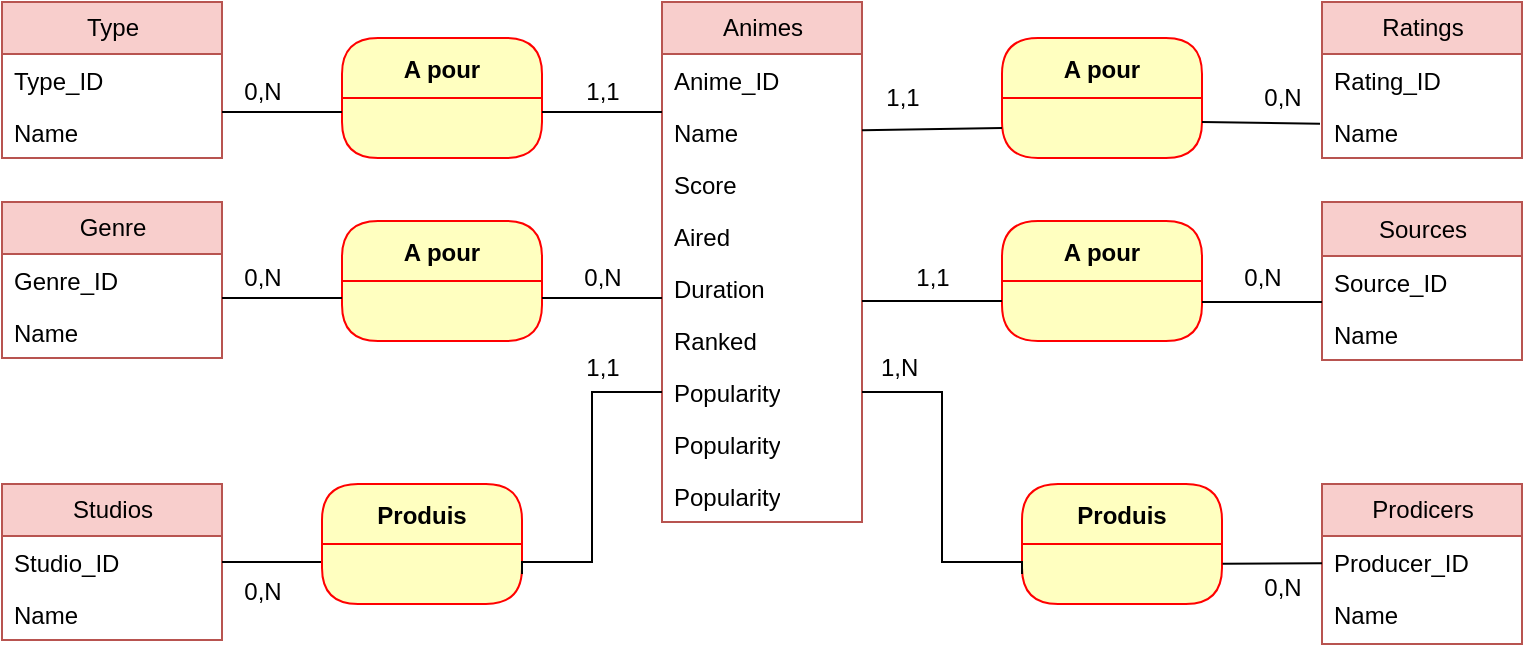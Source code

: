 <mxfile version="26.1.0">
  <diagram name="Page-1" id="c4acf3e9-155e-7222-9cf6-157b1a14988f">
    <mxGraphModel dx="1430" dy="764" grid="1" gridSize="10" guides="1" tooltips="1" connect="1" arrows="1" fold="1" page="1" pageScale="1" pageWidth="850" pageHeight="1100" background="none" math="0" shadow="0">
      <root>
        <mxCell id="0" />
        <mxCell id="1" parent="0" />
        <mxCell id="VxxBcBzSQ26VVozvf14f-16" value="Animes" style="swimlane;fontStyle=0;childLayout=stackLayout;horizontal=1;startSize=26;fillColor=#f8cecc;horizontalStack=0;resizeParent=1;resizeParentMax=0;resizeLast=0;collapsible=1;marginBottom=0;html=1;fillStyle=solid;strokeColor=#b85450;" vertex="1" parent="1">
          <mxGeometry x="370" y="200" width="100" height="260" as="geometry" />
        </mxCell>
        <mxCell id="VxxBcBzSQ26VVozvf14f-17" value="Anime_ID" style="text;strokeColor=none;fillColor=none;align=left;verticalAlign=top;spacingLeft=4;spacingRight=4;overflow=hidden;rotatable=0;points=[[0,0.5],[1,0.5]];portConstraint=eastwest;whiteSpace=wrap;html=1;" vertex="1" parent="VxxBcBzSQ26VVozvf14f-16">
          <mxGeometry y="26" width="100" height="26" as="geometry" />
        </mxCell>
        <mxCell id="VxxBcBzSQ26VVozvf14f-18" value="Name" style="text;strokeColor=none;fillColor=none;align=left;verticalAlign=top;spacingLeft=4;spacingRight=4;overflow=hidden;rotatable=0;points=[[0,0.5],[1,0.5]];portConstraint=eastwest;whiteSpace=wrap;html=1;" vertex="1" parent="VxxBcBzSQ26VVozvf14f-16">
          <mxGeometry y="52" width="100" height="26" as="geometry" />
        </mxCell>
        <mxCell id="VxxBcBzSQ26VVozvf14f-27" value="Score" style="text;strokeColor=none;fillColor=none;align=left;verticalAlign=top;spacingLeft=4;spacingRight=4;overflow=hidden;rotatable=0;points=[[0,0.5],[1,0.5]];portConstraint=eastwest;whiteSpace=wrap;html=1;" vertex="1" parent="VxxBcBzSQ26VVozvf14f-16">
          <mxGeometry y="78" width="100" height="26" as="geometry" />
        </mxCell>
        <mxCell id="VxxBcBzSQ26VVozvf14f-28" value="Aired" style="text;strokeColor=none;fillColor=none;align=left;verticalAlign=top;spacingLeft=4;spacingRight=4;overflow=hidden;rotatable=0;points=[[0,0.5],[1,0.5]];portConstraint=eastwest;whiteSpace=wrap;html=1;" vertex="1" parent="VxxBcBzSQ26VVozvf14f-16">
          <mxGeometry y="104" width="100" height="26" as="geometry" />
        </mxCell>
        <mxCell id="VxxBcBzSQ26VVozvf14f-42" value="Duration" style="text;strokeColor=none;fillColor=none;align=left;verticalAlign=top;spacingLeft=4;spacingRight=4;overflow=hidden;rotatable=0;points=[[0,0.5],[1,0.5]];portConstraint=eastwest;whiteSpace=wrap;html=1;" vertex="1" parent="VxxBcBzSQ26VVozvf14f-16">
          <mxGeometry y="130" width="100" height="26" as="geometry" />
        </mxCell>
        <mxCell id="VxxBcBzSQ26VVozvf14f-43" value="Ranked" style="text;strokeColor=none;fillColor=none;align=left;verticalAlign=top;spacingLeft=4;spacingRight=4;overflow=hidden;rotatable=0;points=[[0,0.5],[1,0.5]];portConstraint=eastwest;whiteSpace=wrap;html=1;" vertex="1" parent="VxxBcBzSQ26VVozvf14f-16">
          <mxGeometry y="156" width="100" height="26" as="geometry" />
        </mxCell>
        <mxCell id="VxxBcBzSQ26VVozvf14f-97" value="Popularity" style="text;strokeColor=none;fillColor=none;align=left;verticalAlign=top;spacingLeft=4;spacingRight=4;overflow=hidden;rotatable=0;points=[[0,0.5],[1,0.5]];portConstraint=eastwest;whiteSpace=wrap;html=1;" vertex="1" parent="VxxBcBzSQ26VVozvf14f-16">
          <mxGeometry y="182" width="100" height="26" as="geometry" />
        </mxCell>
        <mxCell id="VxxBcBzSQ26VVozvf14f-96" value="Popularity" style="text;strokeColor=none;fillColor=none;align=left;verticalAlign=top;spacingLeft=4;spacingRight=4;overflow=hidden;rotatable=0;points=[[0,0.5],[1,0.5]];portConstraint=eastwest;whiteSpace=wrap;html=1;" vertex="1" parent="VxxBcBzSQ26VVozvf14f-16">
          <mxGeometry y="208" width="100" height="26" as="geometry" />
        </mxCell>
        <mxCell id="VxxBcBzSQ26VVozvf14f-19" value="Popularity" style="text;strokeColor=none;fillColor=none;align=left;verticalAlign=top;spacingLeft=4;spacingRight=4;overflow=hidden;rotatable=0;points=[[0,0.5],[1,0.5]];portConstraint=eastwest;whiteSpace=wrap;html=1;" vertex="1" parent="VxxBcBzSQ26VVozvf14f-16">
          <mxGeometry y="234" width="100" height="26" as="geometry" />
        </mxCell>
        <mxCell id="VxxBcBzSQ26VVozvf14f-20" value="Genre" style="swimlane;fontStyle=0;childLayout=stackLayout;horizontal=1;startSize=26;fillColor=#f8cecc;horizontalStack=0;resizeParent=1;resizeParentMax=0;resizeLast=0;collapsible=1;marginBottom=0;html=1;strokeColor=#b85450;" vertex="1" parent="1">
          <mxGeometry x="40" y="300" width="110" height="78" as="geometry" />
        </mxCell>
        <mxCell id="VxxBcBzSQ26VVozvf14f-21" value="Genre_ID" style="text;strokeColor=none;fillColor=none;align=left;verticalAlign=top;spacingLeft=4;spacingRight=4;overflow=hidden;rotatable=0;points=[[0,0.5],[1,0.5]];portConstraint=eastwest;whiteSpace=wrap;html=1;" vertex="1" parent="VxxBcBzSQ26VVozvf14f-20">
          <mxGeometry y="26" width="110" height="26" as="geometry" />
        </mxCell>
        <mxCell id="VxxBcBzSQ26VVozvf14f-22" value="Name" style="text;strokeColor=none;fillColor=none;align=left;verticalAlign=top;spacingLeft=4;spacingRight=4;overflow=hidden;rotatable=0;points=[[0,0.5],[1,0.5]];portConstraint=eastwest;whiteSpace=wrap;html=1;" vertex="1" parent="VxxBcBzSQ26VVozvf14f-20">
          <mxGeometry y="52" width="110" height="26" as="geometry" />
        </mxCell>
        <mxCell id="VxxBcBzSQ26VVozvf14f-24" value="Type" style="swimlane;fontStyle=0;childLayout=stackLayout;horizontal=1;startSize=26;fillColor=#f8cecc;horizontalStack=0;resizeParent=1;resizeParentMax=0;resizeLast=0;collapsible=1;marginBottom=0;html=1;strokeColor=#b85450;" vertex="1" parent="1">
          <mxGeometry x="40" y="200" width="110" height="78" as="geometry" />
        </mxCell>
        <mxCell id="VxxBcBzSQ26VVozvf14f-25" value="Type_ID" style="text;strokeColor=none;fillColor=none;align=left;verticalAlign=top;spacingLeft=4;spacingRight=4;overflow=hidden;rotatable=0;points=[[0,0.5],[1,0.5]];portConstraint=eastwest;whiteSpace=wrap;html=1;" vertex="1" parent="VxxBcBzSQ26VVozvf14f-24">
          <mxGeometry y="26" width="110" height="26" as="geometry" />
        </mxCell>
        <mxCell id="VxxBcBzSQ26VVozvf14f-26" value="Name" style="text;strokeColor=none;fillColor=none;align=left;verticalAlign=top;spacingLeft=4;spacingRight=4;overflow=hidden;rotatable=0;points=[[0,0.5],[1,0.5]];portConstraint=eastwest;whiteSpace=wrap;html=1;" vertex="1" parent="VxxBcBzSQ26VVozvf14f-24">
          <mxGeometry y="52" width="110" height="26" as="geometry" />
        </mxCell>
        <mxCell id="VxxBcBzSQ26VVozvf14f-29" value="Prodicers" style="swimlane;fontStyle=0;childLayout=stackLayout;horizontal=1;startSize=26;fillColor=#f8cecc;horizontalStack=0;resizeParent=1;resizeParentMax=0;resizeLast=0;collapsible=1;marginBottom=0;html=1;strokeColor=#b85450;" vertex="1" parent="1">
          <mxGeometry x="700" y="441" width="100" height="80" as="geometry" />
        </mxCell>
        <mxCell id="VxxBcBzSQ26VVozvf14f-30" value="Producer_ID" style="text;strokeColor=none;fillColor=none;align=left;verticalAlign=top;spacingLeft=4;spacingRight=4;overflow=hidden;rotatable=0;points=[[0,0.5],[1,0.5]];portConstraint=eastwest;whiteSpace=wrap;html=1;" vertex="1" parent="VxxBcBzSQ26VVozvf14f-29">
          <mxGeometry y="26" width="100" height="26" as="geometry" />
        </mxCell>
        <mxCell id="VxxBcBzSQ26VVozvf14f-31" value="Name" style="text;strokeColor=none;fillColor=none;align=left;verticalAlign=top;spacingLeft=4;spacingRight=4;overflow=hidden;rotatable=0;points=[[0,0.5],[1,0.5]];portConstraint=eastwest;whiteSpace=wrap;html=1;" vertex="1" parent="VxxBcBzSQ26VVozvf14f-29">
          <mxGeometry y="52" width="100" height="28" as="geometry" />
        </mxCell>
        <mxCell id="VxxBcBzSQ26VVozvf14f-32" value="Studios" style="swimlane;fontStyle=0;childLayout=stackLayout;horizontal=1;startSize=26;fillColor=#f8cecc;horizontalStack=0;resizeParent=1;resizeParentMax=0;resizeLast=0;collapsible=1;marginBottom=0;html=1;strokeColor=#b85450;" vertex="1" parent="1">
          <mxGeometry x="40" y="441" width="110" height="78" as="geometry" />
        </mxCell>
        <mxCell id="VxxBcBzSQ26VVozvf14f-33" value="Studio_ID" style="text;strokeColor=none;fillColor=none;align=left;verticalAlign=top;spacingLeft=4;spacingRight=4;overflow=hidden;rotatable=0;points=[[0,0.5],[1,0.5]];portConstraint=eastwest;whiteSpace=wrap;html=1;" vertex="1" parent="VxxBcBzSQ26VVozvf14f-32">
          <mxGeometry y="26" width="110" height="26" as="geometry" />
        </mxCell>
        <mxCell id="VxxBcBzSQ26VVozvf14f-34" value="Name" style="text;strokeColor=none;fillColor=none;align=left;verticalAlign=top;spacingLeft=4;spacingRight=4;overflow=hidden;rotatable=0;points=[[0,0.5],[1,0.5]];portConstraint=eastwest;whiteSpace=wrap;html=1;" vertex="1" parent="VxxBcBzSQ26VVozvf14f-32">
          <mxGeometry y="52" width="110" height="26" as="geometry" />
        </mxCell>
        <mxCell id="VxxBcBzSQ26VVozvf14f-35" value="Sources" style="swimlane;fontStyle=0;childLayout=stackLayout;horizontal=1;startSize=27;fillColor=#f8cecc;horizontalStack=0;resizeParent=1;resizeParentMax=0;resizeLast=0;collapsible=1;marginBottom=0;html=1;strokeColor=#b85450;" vertex="1" parent="1">
          <mxGeometry x="700" y="300" width="100" height="79" as="geometry" />
        </mxCell>
        <mxCell id="VxxBcBzSQ26VVozvf14f-36" value="Source_ID" style="text;strokeColor=none;fillColor=none;align=left;verticalAlign=top;spacingLeft=4;spacingRight=4;overflow=hidden;rotatable=0;points=[[0,0.5],[1,0.5]];portConstraint=eastwest;whiteSpace=wrap;html=1;" vertex="1" parent="VxxBcBzSQ26VVozvf14f-35">
          <mxGeometry y="27" width="100" height="26" as="geometry" />
        </mxCell>
        <mxCell id="VxxBcBzSQ26VVozvf14f-37" value="Name" style="text;strokeColor=none;fillColor=none;align=left;verticalAlign=top;spacingLeft=4;spacingRight=4;overflow=hidden;rotatable=0;points=[[0,0.5],[1,0.5]];portConstraint=eastwest;whiteSpace=wrap;html=1;" vertex="1" parent="VxxBcBzSQ26VVozvf14f-35">
          <mxGeometry y="53" width="100" height="26" as="geometry" />
        </mxCell>
        <mxCell id="VxxBcBzSQ26VVozvf14f-39" value="Ratings" style="swimlane;fontStyle=0;childLayout=stackLayout;horizontal=1;startSize=26;fillColor=#f8cecc;horizontalStack=0;resizeParent=1;resizeParentMax=0;resizeLast=0;collapsible=1;marginBottom=0;html=1;strokeColor=#b85450;" vertex="1" parent="1">
          <mxGeometry x="700" y="200" width="100" height="78" as="geometry" />
        </mxCell>
        <mxCell id="VxxBcBzSQ26VVozvf14f-40" value="Rating_ID" style="text;strokeColor=none;fillColor=none;align=left;verticalAlign=top;spacingLeft=4;spacingRight=4;overflow=hidden;rotatable=0;points=[[0,0.5],[1,0.5]];portConstraint=eastwest;whiteSpace=wrap;html=1;" vertex="1" parent="VxxBcBzSQ26VVozvf14f-39">
          <mxGeometry y="26" width="100" height="26" as="geometry" />
        </mxCell>
        <mxCell id="VxxBcBzSQ26VVozvf14f-41" value="Name" style="text;strokeColor=none;fillColor=none;align=left;verticalAlign=top;spacingLeft=4;spacingRight=4;overflow=hidden;rotatable=0;points=[[0,0.5],[1,0.5]];portConstraint=eastwest;whiteSpace=wrap;html=1;" vertex="1" parent="VxxBcBzSQ26VVozvf14f-39">
          <mxGeometry y="52" width="100" height="26" as="geometry" />
        </mxCell>
        <mxCell id="VxxBcBzSQ26VVozvf14f-61" value="A pour" style="swimlane;fontStyle=1;align=center;verticalAlign=middle;childLayout=stackLayout;horizontal=1;startSize=30;horizontalStack=0;resizeParent=0;resizeLast=1;container=0;fontColor=#000000;collapsible=0;rounded=1;arcSize=20;strokeColor=#ff0000;fillColor=#ffffc0;swimlaneFillColor=#ffffc0;dropTarget=0;" vertex="1" parent="1">
          <mxGeometry x="540" y="218" width="100" height="60" as="geometry" />
        </mxCell>
        <mxCell id="VxxBcBzSQ26VVozvf14f-62" value="A pour" style="swimlane;fontStyle=1;align=center;verticalAlign=middle;childLayout=stackLayout;horizontal=1;startSize=30;horizontalStack=0;resizeParent=0;resizeLast=1;container=0;fontColor=#000000;collapsible=0;rounded=1;arcSize=20;strokeColor=#ff0000;fillColor=#ffffc0;swimlaneFillColor=#ffffc0;dropTarget=0;" vertex="1" parent="1">
          <mxGeometry x="210" y="218" width="100" height="60" as="geometry" />
        </mxCell>
        <mxCell id="VxxBcBzSQ26VVozvf14f-63" value="A pour" style="swimlane;fontStyle=1;align=center;verticalAlign=middle;childLayout=stackLayout;horizontal=1;startSize=30;horizontalStack=0;resizeParent=0;resizeLast=1;container=0;fontColor=#000000;collapsible=0;rounded=1;arcSize=20;strokeColor=#ff0000;fillColor=#ffffc0;swimlaneFillColor=#ffffc0;dropTarget=0;" vertex="1" parent="1">
          <mxGeometry x="540" y="309.5" width="100" height="60" as="geometry" />
        </mxCell>
        <mxCell id="VxxBcBzSQ26VVozvf14f-64" value="A pour" style="swimlane;fontStyle=1;align=center;verticalAlign=middle;childLayout=stackLayout;horizontal=1;startSize=30;horizontalStack=0;resizeParent=0;resizeLast=1;container=0;fontColor=#000000;collapsible=0;rounded=1;arcSize=20;strokeColor=#ff0000;fillColor=#ffffc0;swimlaneFillColor=#ffffc0;dropTarget=0;" vertex="1" parent="1">
          <mxGeometry x="210" y="309.5" width="100" height="60" as="geometry" />
        </mxCell>
        <mxCell id="VxxBcBzSQ26VVozvf14f-71" value="" style="line;strokeWidth=1;html=1;perimeter=backbonePerimeter;points=[];outlineConnect=0;" vertex="1" parent="1">
          <mxGeometry x="150" y="250" width="60" height="10" as="geometry" />
        </mxCell>
        <mxCell id="VxxBcBzSQ26VVozvf14f-72" value="" style="line;strokeWidth=1;html=1;perimeter=backbonePerimeter;points=[];outlineConnect=0;" vertex="1" parent="1">
          <mxGeometry x="310" y="250" width="60" height="10" as="geometry" />
        </mxCell>
        <mxCell id="VxxBcBzSQ26VVozvf14f-73" value="" style="line;strokeWidth=1;html=1;perimeter=backbonePerimeter;points=[];outlineConnect=0;" vertex="1" parent="1">
          <mxGeometry x="470" y="344.5" width="70" height="10" as="geometry" />
        </mxCell>
        <mxCell id="VxxBcBzSQ26VVozvf14f-74" value="" style="line;strokeWidth=1;html=1;perimeter=backbonePerimeter;points=[];outlineConnect=0;" vertex="1" parent="1">
          <mxGeometry x="640" y="345" width="60" height="10" as="geometry" />
        </mxCell>
        <mxCell id="VxxBcBzSQ26VVozvf14f-75" value="" style="line;strokeWidth=1;html=1;perimeter=backbonePerimeter;points=[];outlineConnect=0;" vertex="1" parent="1">
          <mxGeometry x="310" y="343" width="60" height="10" as="geometry" />
        </mxCell>
        <mxCell id="VxxBcBzSQ26VVozvf14f-76" value="" style="line;strokeWidth=1;html=1;perimeter=backbonePerimeter;points=[];outlineConnect=0;" vertex="1" parent="1">
          <mxGeometry x="150" y="343" width="60" height="10" as="geometry" />
        </mxCell>
        <mxCell id="VxxBcBzSQ26VVozvf14f-77" value="1,1" style="text;html=1;align=center;verticalAlign=middle;resizable=0;points=[];autosize=1;strokeColor=none;fillColor=none;" vertex="1" parent="1">
          <mxGeometry x="485" y="323" width="40" height="30" as="geometry" />
        </mxCell>
        <mxCell id="VxxBcBzSQ26VVozvf14f-78" value="0,N" style="text;html=1;align=center;verticalAlign=middle;resizable=0;points=[];autosize=1;strokeColor=none;fillColor=none;" vertex="1" parent="1">
          <mxGeometry x="650" y="323" width="40" height="30" as="geometry" />
        </mxCell>
        <mxCell id="VxxBcBzSQ26VVozvf14f-79" value="0,N" style="text;html=1;align=center;verticalAlign=middle;resizable=0;points=[];autosize=1;strokeColor=none;fillColor=none;" vertex="1" parent="1">
          <mxGeometry x="150" y="323" width="40" height="30" as="geometry" />
        </mxCell>
        <mxCell id="VxxBcBzSQ26VVozvf14f-80" value="0,N" style="text;html=1;align=center;verticalAlign=middle;resizable=0;points=[];autosize=1;strokeColor=none;fillColor=none;" vertex="1" parent="1">
          <mxGeometry x="320" y="323" width="40" height="30" as="geometry" />
        </mxCell>
        <mxCell id="VxxBcBzSQ26VVozvf14f-81" value="0,N" style="text;html=1;align=center;verticalAlign=middle;resizable=0;points=[];autosize=1;strokeColor=none;fillColor=none;" vertex="1" parent="1">
          <mxGeometry x="660" y="233" width="40" height="30" as="geometry" />
        </mxCell>
        <mxCell id="VxxBcBzSQ26VVozvf14f-82" value="0,N" style="text;html=1;align=center;verticalAlign=middle;resizable=0;points=[];autosize=1;strokeColor=none;fillColor=none;" vertex="1" parent="1">
          <mxGeometry x="150" y="230" width="40" height="30" as="geometry" />
        </mxCell>
        <mxCell id="VxxBcBzSQ26VVozvf14f-83" value="Produis" style="swimlane;fontStyle=1;align=center;verticalAlign=middle;childLayout=stackLayout;horizontal=1;startSize=30;horizontalStack=0;resizeParent=0;resizeLast=1;container=0;fontColor=#000000;collapsible=0;rounded=1;arcSize=20;strokeColor=#ff0000;fillColor=#ffffc0;swimlaneFillColor=#ffffc0;dropTarget=0;" vertex="1" parent="1">
          <mxGeometry x="550" y="441" width="100" height="60" as="geometry" />
        </mxCell>
        <mxCell id="VxxBcBzSQ26VVozvf14f-101" style="rounded=0;orthogonalLoop=1;jettySize=auto;html=1;entryX=1;entryY=0.5;entryDx=0;entryDy=0;endArrow=none;startFill=0;" edge="1" parent="1" target="VxxBcBzSQ26VVozvf14f-33">
          <mxGeometry relative="1" as="geometry">
            <mxPoint x="200" y="480" as="sourcePoint" />
          </mxGeometry>
        </mxCell>
        <mxCell id="VxxBcBzSQ26VVozvf14f-85" value="Produis" style="swimlane;fontStyle=1;align=center;verticalAlign=middle;childLayout=stackLayout;horizontal=1;startSize=30;horizontalStack=0;resizeParent=0;resizeLast=1;container=0;fontColor=#000000;collapsible=0;rounded=1;arcSize=20;strokeColor=#ff0000;fillColor=#ffffc0;swimlaneFillColor=#ffffc0;dropTarget=0;" vertex="1" parent="1">
          <mxGeometry x="200" y="441" width="100" height="60" as="geometry" />
        </mxCell>
        <mxCell id="VxxBcBzSQ26VVozvf14f-93" style="rounded=0;orthogonalLoop=1;jettySize=auto;html=1;entryX=0;entryY=0.75;entryDx=0;entryDy=0;strokeWidth=1;endArrow=none;startFill=0;" edge="1" parent="1" source="VxxBcBzSQ26VVozvf14f-18" target="VxxBcBzSQ26VVozvf14f-61">
          <mxGeometry relative="1" as="geometry" />
        </mxCell>
        <mxCell id="VxxBcBzSQ26VVozvf14f-94" style="rounded=0;orthogonalLoop=1;jettySize=auto;html=1;entryX=-0.01;entryY=0.34;entryDx=0;entryDy=0;entryPerimeter=0;endArrow=none;startFill=0;strokeWidth=1;" edge="1" parent="1" target="VxxBcBzSQ26VVozvf14f-41">
          <mxGeometry relative="1" as="geometry">
            <mxPoint x="640" y="260" as="sourcePoint" />
          </mxGeometry>
        </mxCell>
        <mxCell id="VxxBcBzSQ26VVozvf14f-98" style="edgeStyle=orthogonalEdgeStyle;rounded=0;orthogonalLoop=1;jettySize=auto;html=1;entryX=0;entryY=0.75;entryDx=0;entryDy=0;endArrow=none;startFill=0;" edge="1" parent="1" source="VxxBcBzSQ26VVozvf14f-97" target="VxxBcBzSQ26VVozvf14f-83">
          <mxGeometry relative="1" as="geometry">
            <Array as="points">
              <mxPoint x="510" y="395" />
              <mxPoint x="510" y="480" />
              <mxPoint x="550" y="480" />
            </Array>
          </mxGeometry>
        </mxCell>
        <mxCell id="VxxBcBzSQ26VVozvf14f-99" style="edgeStyle=orthogonalEdgeStyle;rounded=0;orthogonalLoop=1;jettySize=auto;html=1;entryX=1;entryY=0.75;entryDx=0;entryDy=0;endArrow=none;startFill=0;" edge="1" parent="1" source="VxxBcBzSQ26VVozvf14f-97" target="VxxBcBzSQ26VVozvf14f-85">
          <mxGeometry relative="1" as="geometry">
            <Array as="points">
              <mxPoint x="335" y="395" />
              <mxPoint x="335" y="480" />
              <mxPoint x="300" y="480" />
            </Array>
          </mxGeometry>
        </mxCell>
        <mxCell id="VxxBcBzSQ26VVozvf14f-100" style="rounded=0;orthogonalLoop=1;jettySize=auto;html=1;entryX=-0.003;entryY=0.134;entryDx=0;entryDy=0;entryPerimeter=0;endArrow=none;startFill=0;" edge="1" parent="1">
          <mxGeometry relative="1" as="geometry">
            <mxPoint x="650.3" y="480.911" as="sourcePoint" />
            <mxPoint x="700.0" y="480.654" as="targetPoint" />
          </mxGeometry>
        </mxCell>
        <mxCell id="VxxBcBzSQ26VVozvf14f-102" value="1,1" style="text;html=1;align=center;verticalAlign=middle;resizable=0;points=[];autosize=1;strokeColor=none;fillColor=none;" vertex="1" parent="1">
          <mxGeometry x="320" y="230" width="40" height="30" as="geometry" />
        </mxCell>
        <mxCell id="VxxBcBzSQ26VVozvf14f-103" value="1,1" style="text;html=1;align=center;verticalAlign=middle;resizable=0;points=[];autosize=1;strokeColor=none;fillColor=none;" vertex="1" parent="1">
          <mxGeometry x="470" y="233" width="40" height="30" as="geometry" />
        </mxCell>
        <mxCell id="VxxBcBzSQ26VVozvf14f-104" value="1,1" style="text;html=1;align=center;verticalAlign=middle;resizable=0;points=[];autosize=1;strokeColor=none;fillColor=none;" vertex="1" parent="1">
          <mxGeometry x="320" y="368" width="40" height="30" as="geometry" />
        </mxCell>
        <mxCell id="VxxBcBzSQ26VVozvf14f-105" value="0,N" style="text;html=1;align=center;verticalAlign=middle;resizable=0;points=[];autosize=1;strokeColor=none;fillColor=none;" vertex="1" parent="1">
          <mxGeometry x="150" y="480" width="40" height="30" as="geometry" />
        </mxCell>
        <mxCell id="VxxBcBzSQ26VVozvf14f-107" value="&amp;nbsp; 1,N" style="text;html=1;align=center;verticalAlign=middle;resizable=0;points=[];autosize=1;strokeColor=none;fillColor=none;" vertex="1" parent="1">
          <mxGeometry x="460" y="368" width="50" height="30" as="geometry" />
        </mxCell>
        <mxCell id="VxxBcBzSQ26VVozvf14f-108" value="0,N" style="text;html=1;align=center;verticalAlign=middle;resizable=0;points=[];autosize=1;strokeColor=none;fillColor=none;" vertex="1" parent="1">
          <mxGeometry x="660" y="478" width="40" height="30" as="geometry" />
        </mxCell>
      </root>
    </mxGraphModel>
  </diagram>
</mxfile>
